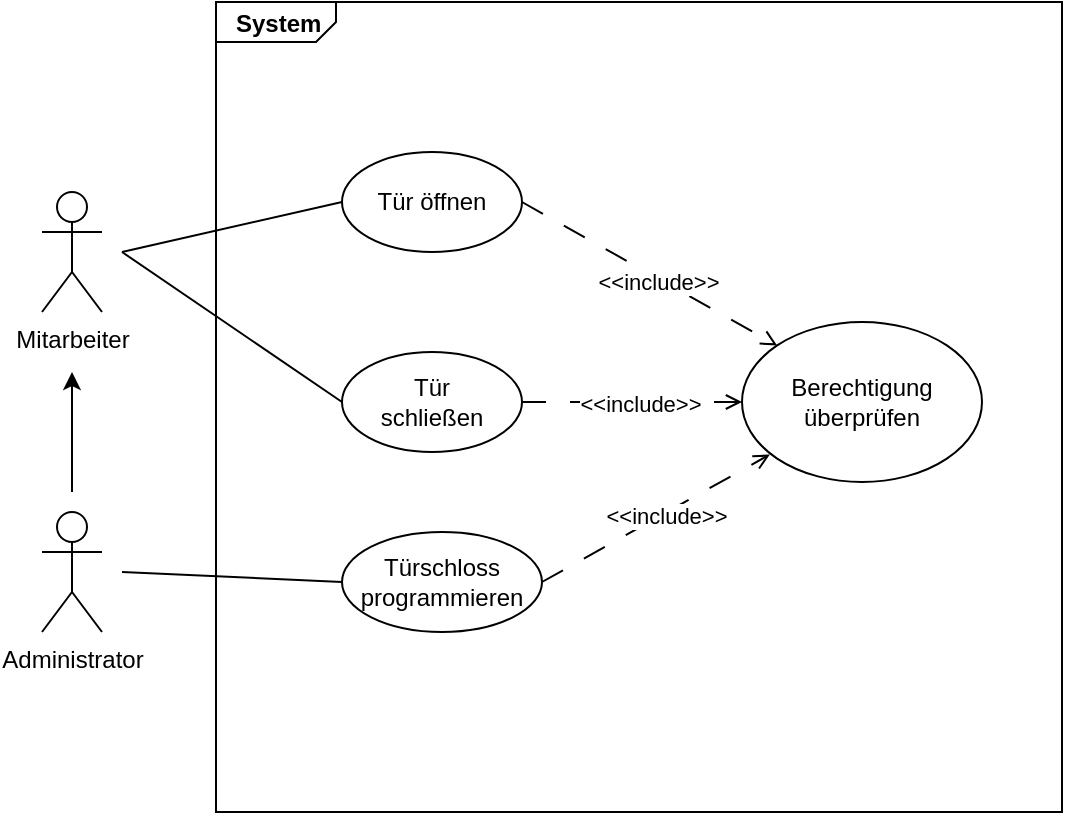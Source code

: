 <mxfile version="25.0.1">
  <diagram name="Page-1" id="929967ad-93f9-6ef4-fab6-5d389245f69c">
    <mxGraphModel dx="2510" dy="1863" grid="1" gridSize="10" guides="1" tooltips="1" connect="1" arrows="1" fold="1" page="1" pageScale="1.5" pageWidth="827" pageHeight="1169" background="none" math="0" shadow="0">
      <root>
        <mxCell id="0" style=";html=1;" />
        <mxCell id="1" style=";html=1;" parent="0" />
        <mxCell id="1672d66443f91eb5-1" value="&lt;p style=&quot;margin: 0px ; margin-top: 4px ; margin-left: 10px ; text-align: left&quot;&gt;&lt;b&gt;System&lt;/b&gt;&lt;/p&gt;" style="html=1;strokeWidth=1;shape=mxgraph.sysml.package;html=1;overflow=fill;whiteSpace=wrap;fillColor=none;gradientColor=none;fontSize=12;align=center;labelX=60.44;" parent="1" vertex="1">
          <mxGeometry x="127" y="40" width="423" height="405" as="geometry" />
        </mxCell>
        <mxCell id="a4vhTmUTnDll6e5OlXPA-6" style="rounded=0;orthogonalLoop=1;jettySize=auto;html=1;entryX=0;entryY=0.5;entryDx=0;entryDy=0;endArrow=none;endFill=0;" edge="1" parent="1" target="a4vhTmUTnDll6e5OlXPA-3">
          <mxGeometry relative="1" as="geometry">
            <mxPoint x="80" y="165" as="sourcePoint" />
          </mxGeometry>
        </mxCell>
        <mxCell id="a4vhTmUTnDll6e5OlXPA-1" value="Mitarbeiter" style="shape=umlActor;verticalLabelPosition=bottom;verticalAlign=top;html=1;outlineConnect=0;" vertex="1" parent="1">
          <mxGeometry x="40" y="135" width="30" height="60" as="geometry" />
        </mxCell>
        <mxCell id="a4vhTmUTnDll6e5OlXPA-19" style="edgeStyle=orthogonalEdgeStyle;rounded=0;orthogonalLoop=1;jettySize=auto;html=1;" edge="1" parent="1">
          <mxGeometry relative="1" as="geometry">
            <mxPoint x="55" y="285" as="sourcePoint" />
            <mxPoint x="55" y="225" as="targetPoint" />
          </mxGeometry>
        </mxCell>
        <mxCell id="a4vhTmUTnDll6e5OlXPA-2" value="Administrator" style="shape=umlActor;verticalLabelPosition=bottom;verticalAlign=top;html=1;outlineConnect=0;" vertex="1" parent="1">
          <mxGeometry x="40" y="295" width="30" height="60" as="geometry" />
        </mxCell>
        <mxCell id="a4vhTmUTnDll6e5OlXPA-12" style="rounded=0;orthogonalLoop=1;jettySize=auto;html=1;exitX=1;exitY=0.5;exitDx=0;exitDy=0;entryX=0;entryY=0;entryDx=0;entryDy=0;endArrow=open;endFill=0;dashed=1;dashPattern=12 12;" edge="1" parent="1" source="a4vhTmUTnDll6e5OlXPA-3" target="a4vhTmUTnDll6e5OlXPA-11">
          <mxGeometry relative="1" as="geometry" />
        </mxCell>
        <mxCell id="a4vhTmUTnDll6e5OlXPA-13" value="&amp;lt;&amp;lt;include&amp;gt;&amp;gt;" style="edgeLabel;html=1;align=center;verticalAlign=middle;resizable=0;points=[];" vertex="1" connectable="0" parent="a4vhTmUTnDll6e5OlXPA-12">
          <mxGeometry x="0.074" y="-1" relative="1" as="geometry">
            <mxPoint as="offset" />
          </mxGeometry>
        </mxCell>
        <mxCell id="a4vhTmUTnDll6e5OlXPA-3" value="Tür öffnen" style="ellipse;whiteSpace=wrap;html=1;" vertex="1" parent="1">
          <mxGeometry x="190" y="115" width="90" height="50" as="geometry" />
        </mxCell>
        <mxCell id="a4vhTmUTnDll6e5OlXPA-4" value="Tür&lt;div&gt;schließen&lt;/div&gt;" style="ellipse;whiteSpace=wrap;html=1;" vertex="1" parent="1">
          <mxGeometry x="190" y="215" width="90" height="50" as="geometry" />
        </mxCell>
        <mxCell id="a4vhTmUTnDll6e5OlXPA-5" value="Türschloss programmieren" style="ellipse;whiteSpace=wrap;html=1;" vertex="1" parent="1">
          <mxGeometry x="190" y="305" width="100" height="50" as="geometry" />
        </mxCell>
        <mxCell id="a4vhTmUTnDll6e5OlXPA-7" style="rounded=0;orthogonalLoop=1;jettySize=auto;html=1;entryX=0;entryY=0.5;entryDx=0;entryDy=0;endArrow=none;endFill=0;" edge="1" parent="1" target="a4vhTmUTnDll6e5OlXPA-4">
          <mxGeometry relative="1" as="geometry">
            <mxPoint x="80" y="165" as="sourcePoint" />
            <mxPoint x="200" y="150" as="targetPoint" />
          </mxGeometry>
        </mxCell>
        <mxCell id="a4vhTmUTnDll6e5OlXPA-10" style="rounded=0;orthogonalLoop=1;jettySize=auto;html=1;exitX=0;exitY=0.5;exitDx=0;exitDy=0;endArrow=none;endFill=0;" edge="1" parent="1" source="a4vhTmUTnDll6e5OlXPA-5">
          <mxGeometry relative="1" as="geometry">
            <mxPoint x="80" y="325" as="targetPoint" />
            <mxPoint x="200" y="250" as="sourcePoint" />
          </mxGeometry>
        </mxCell>
        <mxCell id="a4vhTmUTnDll6e5OlXPA-11" value="Berechtigung&lt;div&gt;überprüfen&lt;/div&gt;" style="ellipse;whiteSpace=wrap;html=1;" vertex="1" parent="1">
          <mxGeometry x="390" y="200" width="120" height="80" as="geometry" />
        </mxCell>
        <mxCell id="a4vhTmUTnDll6e5OlXPA-14" style="rounded=0;orthogonalLoop=1;jettySize=auto;html=1;exitX=1;exitY=0.5;exitDx=0;exitDy=0;entryX=0;entryY=0.5;entryDx=0;entryDy=0;endArrow=open;endFill=0;dashed=1;dashPattern=12 12;" edge="1" parent="1" source="a4vhTmUTnDll6e5OlXPA-4" target="a4vhTmUTnDll6e5OlXPA-11">
          <mxGeometry relative="1" as="geometry">
            <mxPoint x="290" y="150" as="sourcePoint" />
            <mxPoint x="358" y="222" as="targetPoint" />
          </mxGeometry>
        </mxCell>
        <mxCell id="a4vhTmUTnDll6e5OlXPA-15" value="&amp;lt;&amp;lt;include&amp;gt;&amp;gt;" style="edgeLabel;html=1;align=center;verticalAlign=middle;resizable=0;points=[];" vertex="1" connectable="0" parent="a4vhTmUTnDll6e5OlXPA-14">
          <mxGeometry x="0.074" y="-1" relative="1" as="geometry">
            <mxPoint as="offset" />
          </mxGeometry>
        </mxCell>
        <mxCell id="a4vhTmUTnDll6e5OlXPA-16" style="rounded=0;orthogonalLoop=1;jettySize=auto;html=1;exitX=1;exitY=0.5;exitDx=0;exitDy=0;entryX=0.116;entryY=0.828;entryDx=0;entryDy=0;endArrow=open;endFill=0;dashed=1;dashPattern=12 12;entryPerimeter=0;" edge="1" parent="1" source="a4vhTmUTnDll6e5OlXPA-5" target="a4vhTmUTnDll6e5OlXPA-11">
          <mxGeometry relative="1" as="geometry">
            <mxPoint x="300" y="160" as="sourcePoint" />
            <mxPoint x="368" y="232" as="targetPoint" />
          </mxGeometry>
        </mxCell>
        <mxCell id="a4vhTmUTnDll6e5OlXPA-17" value="&amp;lt;&amp;lt;include&amp;gt;&amp;gt;" style="edgeLabel;html=1;align=center;verticalAlign=middle;resizable=0;points=[];" vertex="1" connectable="0" parent="a4vhTmUTnDll6e5OlXPA-16">
          <mxGeometry x="0.074" y="-1" relative="1" as="geometry">
            <mxPoint as="offset" />
          </mxGeometry>
        </mxCell>
      </root>
    </mxGraphModel>
  </diagram>
</mxfile>
